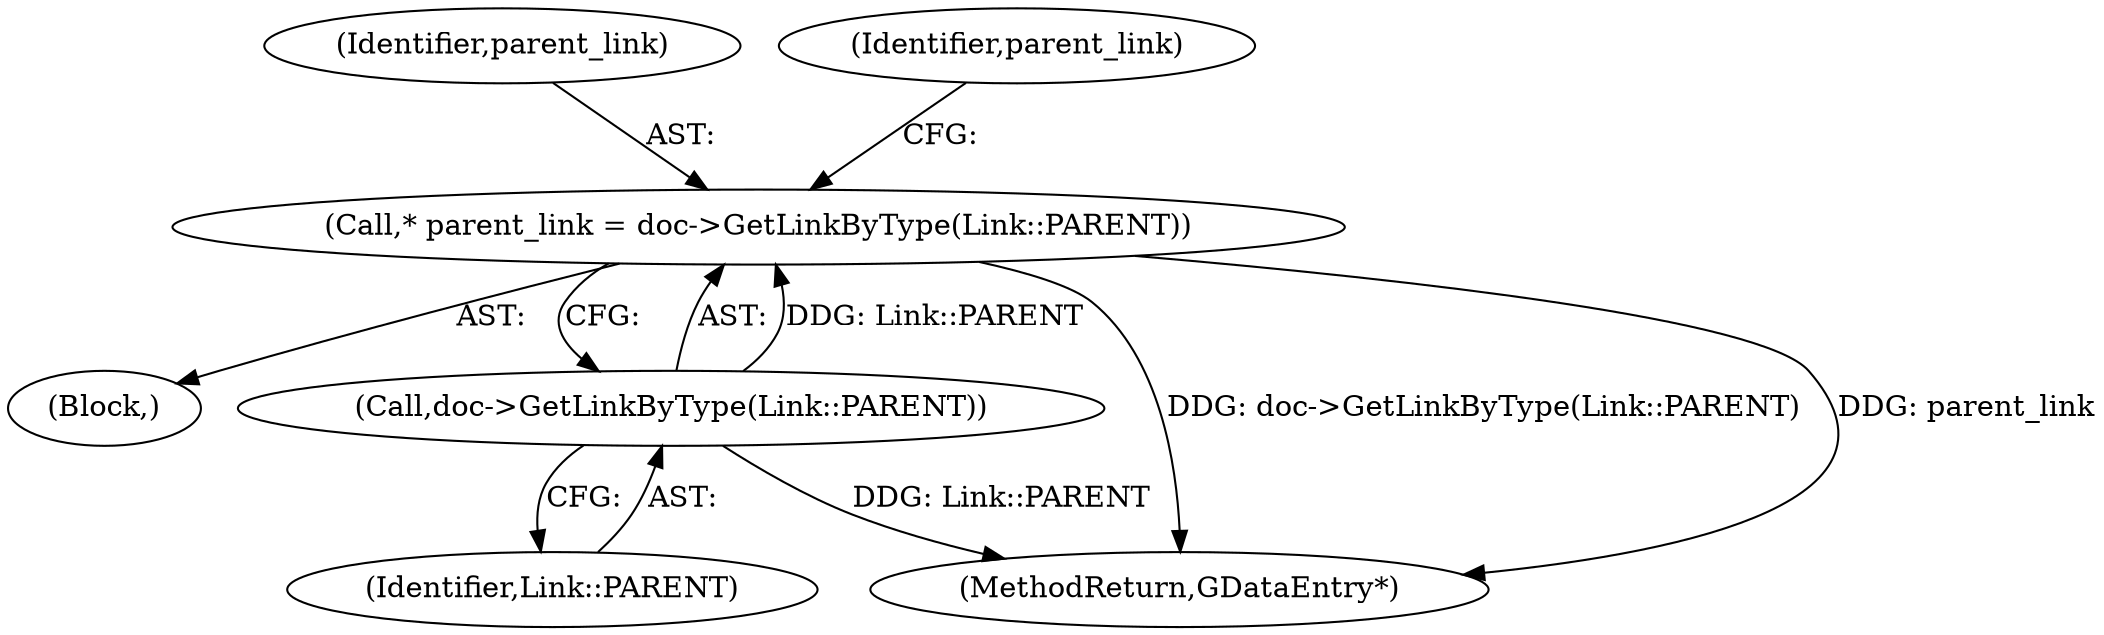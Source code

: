 digraph "0_Chrome_dd3b6fe574edad231c01c78e4647a74c38dc4178_5@pointer" {
"1000225" [label="(Call,* parent_link = doc->GetLinkByType(Link::PARENT))"];
"1000227" [label="(Call,doc->GetLinkByType(Link::PARENT))"];
"1000104" [label="(Block,)"];
"1000226" [label="(Identifier,parent_link)"];
"1000225" [label="(Call,* parent_link = doc->GetLinkByType(Link::PARENT))"];
"1000264" [label="(MethodReturn,GDataEntry*)"];
"1000230" [label="(Identifier,parent_link)"];
"1000228" [label="(Identifier,Link::PARENT)"];
"1000227" [label="(Call,doc->GetLinkByType(Link::PARENT))"];
"1000225" -> "1000104"  [label="AST: "];
"1000225" -> "1000227"  [label="CFG: "];
"1000226" -> "1000225"  [label="AST: "];
"1000227" -> "1000225"  [label="AST: "];
"1000230" -> "1000225"  [label="CFG: "];
"1000225" -> "1000264"  [label="DDG: doc->GetLinkByType(Link::PARENT)"];
"1000225" -> "1000264"  [label="DDG: parent_link"];
"1000227" -> "1000225"  [label="DDG: Link::PARENT"];
"1000227" -> "1000228"  [label="CFG: "];
"1000228" -> "1000227"  [label="AST: "];
"1000227" -> "1000264"  [label="DDG: Link::PARENT"];
}
